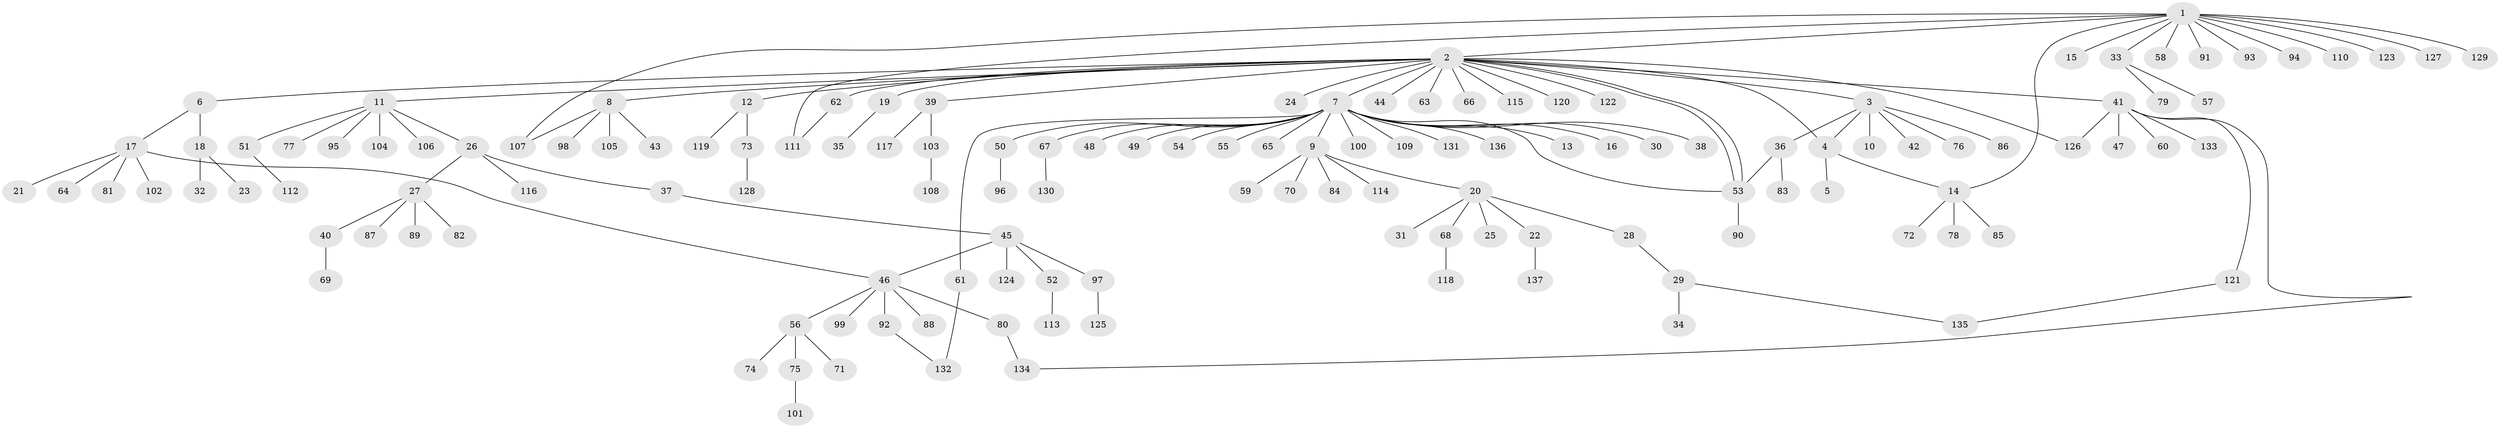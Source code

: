 // Generated by graph-tools (version 1.1) at 2025/25/03/09/25 03:25:57]
// undirected, 137 vertices, 148 edges
graph export_dot {
graph [start="1"]
  node [color=gray90,style=filled];
  1;
  2;
  3;
  4;
  5;
  6;
  7;
  8;
  9;
  10;
  11;
  12;
  13;
  14;
  15;
  16;
  17;
  18;
  19;
  20;
  21;
  22;
  23;
  24;
  25;
  26;
  27;
  28;
  29;
  30;
  31;
  32;
  33;
  34;
  35;
  36;
  37;
  38;
  39;
  40;
  41;
  42;
  43;
  44;
  45;
  46;
  47;
  48;
  49;
  50;
  51;
  52;
  53;
  54;
  55;
  56;
  57;
  58;
  59;
  60;
  61;
  62;
  63;
  64;
  65;
  66;
  67;
  68;
  69;
  70;
  71;
  72;
  73;
  74;
  75;
  76;
  77;
  78;
  79;
  80;
  81;
  82;
  83;
  84;
  85;
  86;
  87;
  88;
  89;
  90;
  91;
  92;
  93;
  94;
  95;
  96;
  97;
  98;
  99;
  100;
  101;
  102;
  103;
  104;
  105;
  106;
  107;
  108;
  109;
  110;
  111;
  112;
  113;
  114;
  115;
  116;
  117;
  118;
  119;
  120;
  121;
  122;
  123;
  124;
  125;
  126;
  127;
  128;
  129;
  130;
  131;
  132;
  133;
  134;
  135;
  136;
  137;
  1 -- 2;
  1 -- 14;
  1 -- 15;
  1 -- 33;
  1 -- 58;
  1 -- 91;
  1 -- 93;
  1 -- 94;
  1 -- 107;
  1 -- 110;
  1 -- 111;
  1 -- 123;
  1 -- 127;
  1 -- 129;
  2 -- 3;
  2 -- 4;
  2 -- 6;
  2 -- 7;
  2 -- 8;
  2 -- 11;
  2 -- 12;
  2 -- 19;
  2 -- 24;
  2 -- 39;
  2 -- 41;
  2 -- 44;
  2 -- 53;
  2 -- 53;
  2 -- 62;
  2 -- 63;
  2 -- 66;
  2 -- 115;
  2 -- 120;
  2 -- 122;
  2 -- 126;
  3 -- 4;
  3 -- 10;
  3 -- 36;
  3 -- 42;
  3 -- 76;
  3 -- 86;
  4 -- 5;
  4 -- 14;
  6 -- 17;
  6 -- 18;
  7 -- 9;
  7 -- 13;
  7 -- 16;
  7 -- 30;
  7 -- 38;
  7 -- 48;
  7 -- 49;
  7 -- 50;
  7 -- 53;
  7 -- 54;
  7 -- 55;
  7 -- 61;
  7 -- 65;
  7 -- 67;
  7 -- 100;
  7 -- 109;
  7 -- 131;
  7 -- 136;
  8 -- 43;
  8 -- 98;
  8 -- 105;
  8 -- 107;
  9 -- 20;
  9 -- 59;
  9 -- 70;
  9 -- 84;
  9 -- 114;
  11 -- 26;
  11 -- 51;
  11 -- 77;
  11 -- 95;
  11 -- 104;
  11 -- 106;
  12 -- 73;
  12 -- 119;
  14 -- 72;
  14 -- 78;
  14 -- 85;
  17 -- 21;
  17 -- 46;
  17 -- 64;
  17 -- 81;
  17 -- 102;
  18 -- 23;
  18 -- 32;
  19 -- 35;
  20 -- 22;
  20 -- 25;
  20 -- 28;
  20 -- 31;
  20 -- 68;
  22 -- 137;
  26 -- 27;
  26 -- 37;
  26 -- 116;
  27 -- 40;
  27 -- 82;
  27 -- 87;
  27 -- 89;
  28 -- 29;
  29 -- 34;
  29 -- 135;
  33 -- 57;
  33 -- 79;
  36 -- 53;
  36 -- 83;
  37 -- 45;
  39 -- 103;
  39 -- 117;
  40 -- 69;
  41 -- 47;
  41 -- 60;
  41 -- 121;
  41 -- 126;
  41 -- 133;
  41 -- 134;
  45 -- 46;
  45 -- 52;
  45 -- 97;
  45 -- 124;
  46 -- 56;
  46 -- 80;
  46 -- 88;
  46 -- 92;
  46 -- 99;
  50 -- 96;
  51 -- 112;
  52 -- 113;
  53 -- 90;
  56 -- 71;
  56 -- 74;
  56 -- 75;
  61 -- 132;
  62 -- 111;
  67 -- 130;
  68 -- 118;
  73 -- 128;
  75 -- 101;
  80 -- 134;
  92 -- 132;
  97 -- 125;
  103 -- 108;
  121 -- 135;
}

